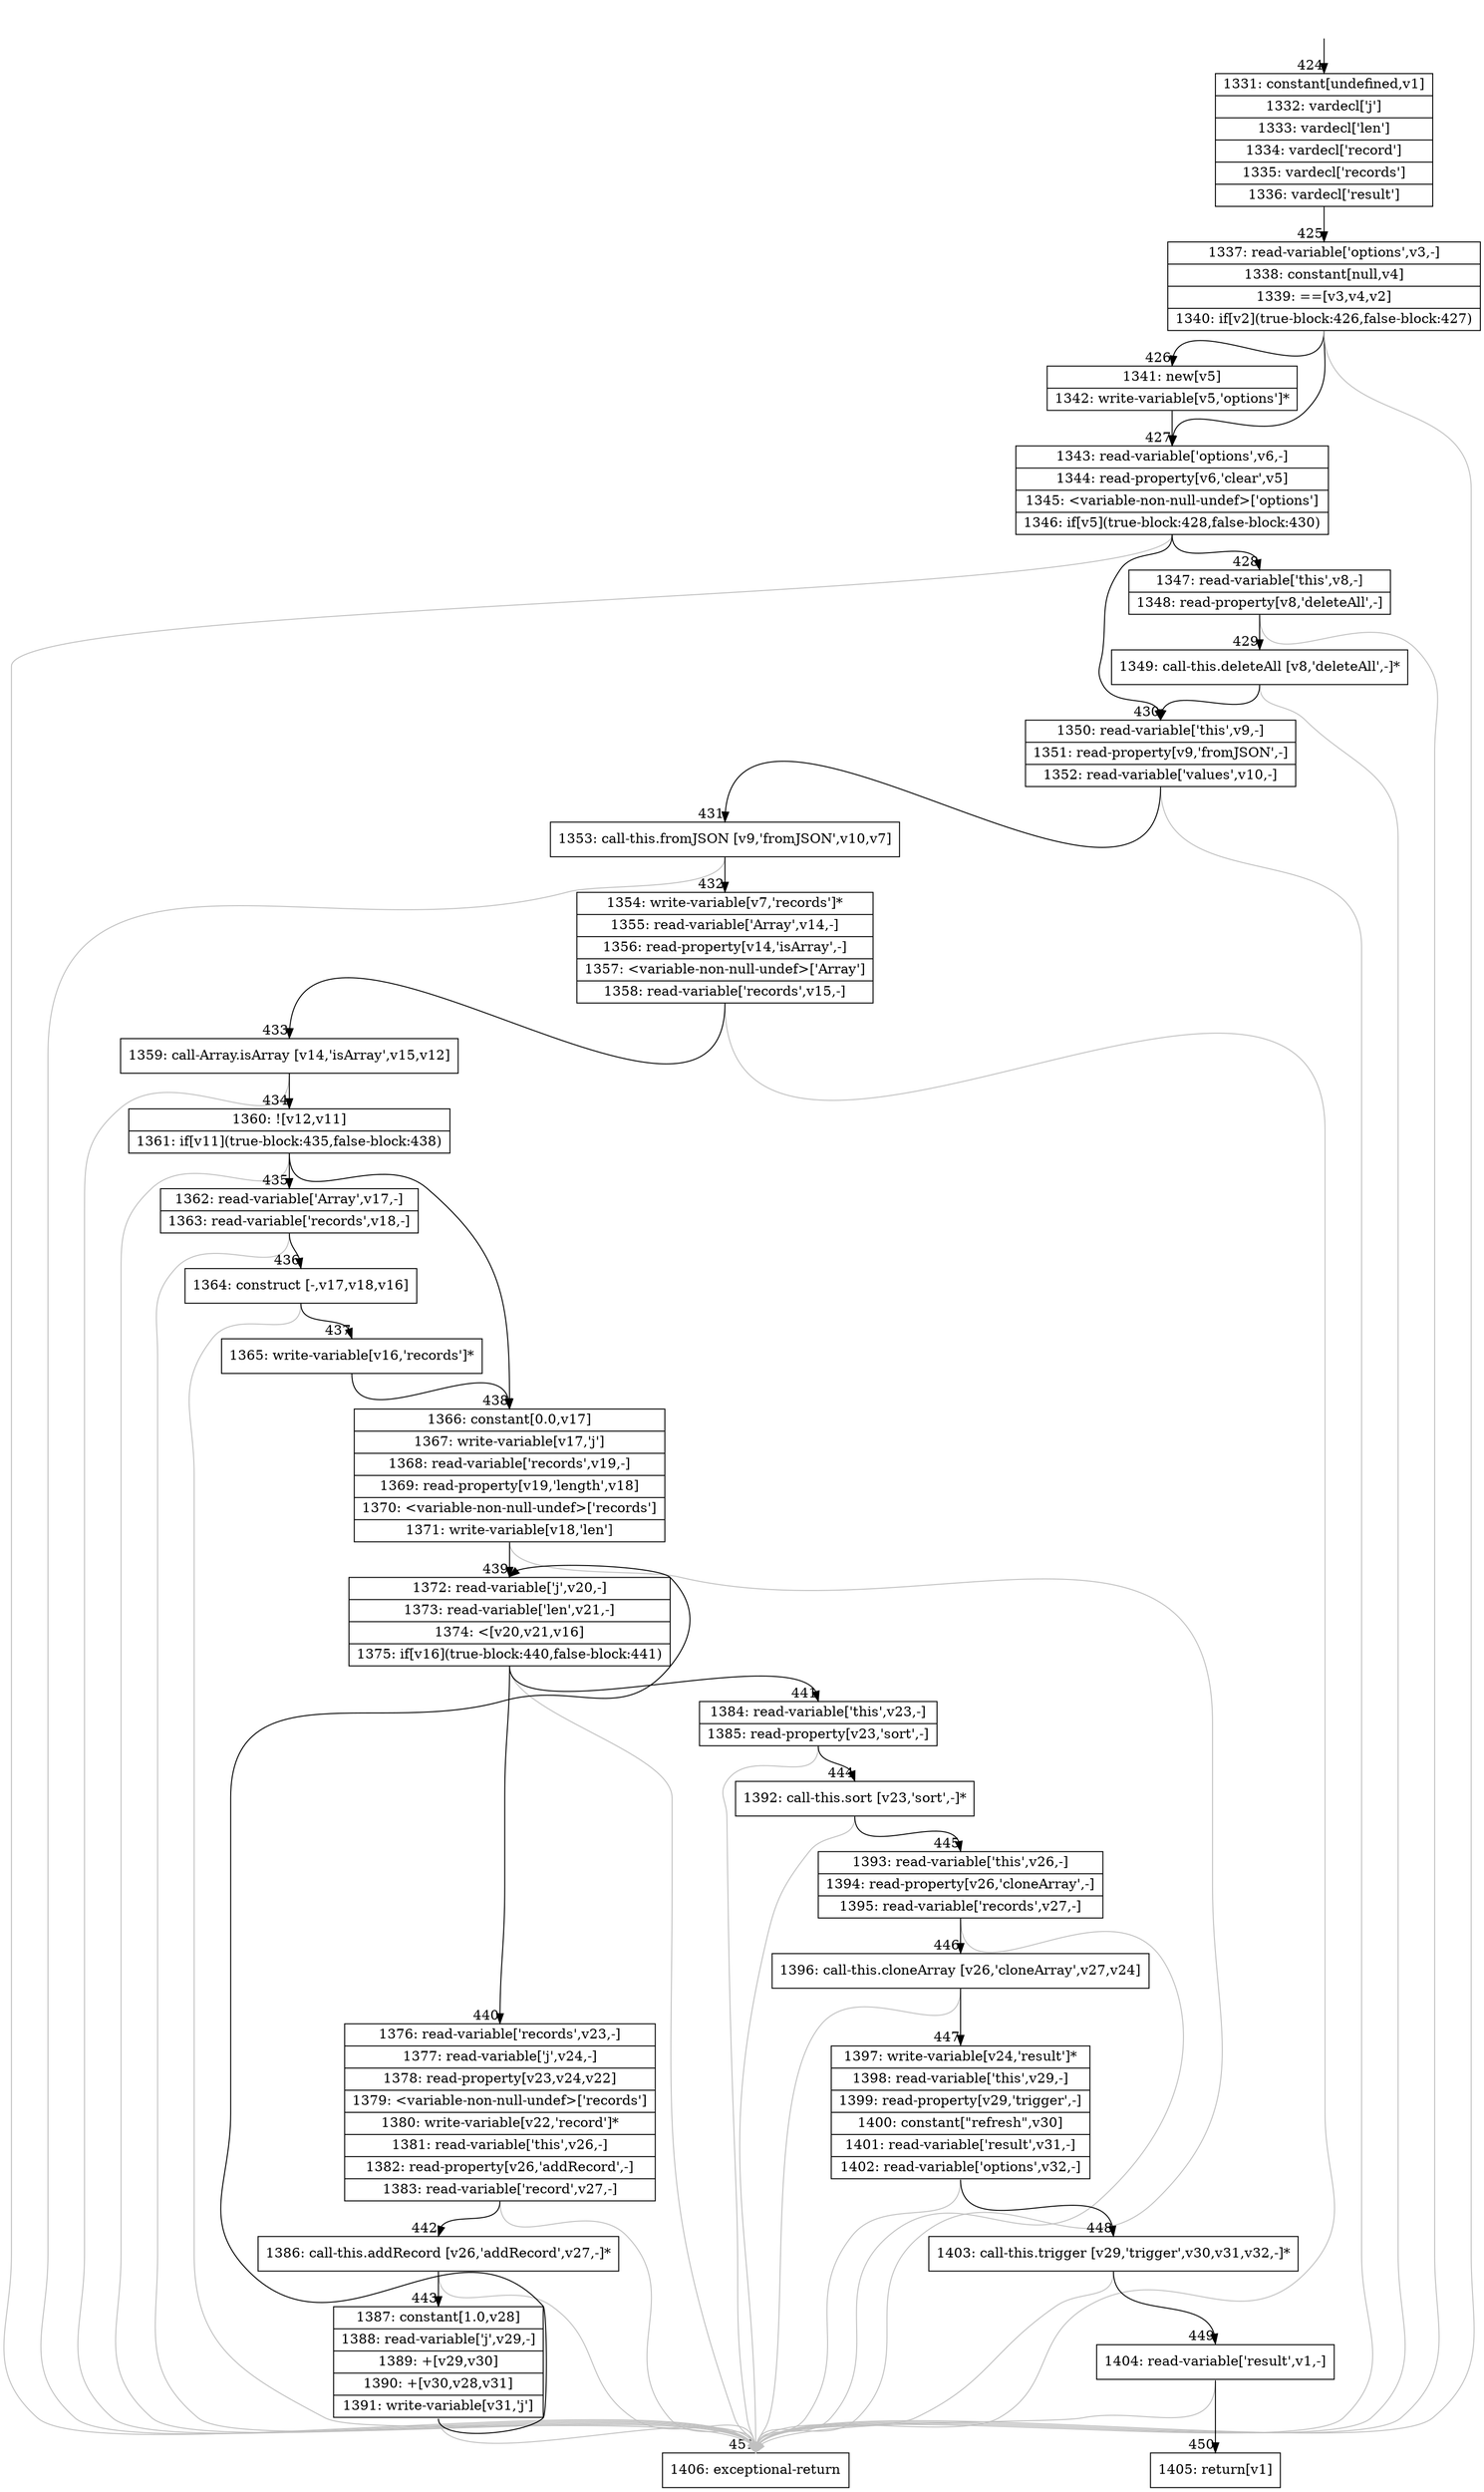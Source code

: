 digraph {
rankdir="TD"
BB_entry36[shape=none,label=""];
BB_entry36 -> BB424 [tailport=s, headport=n, headlabel="    424"]
BB424 [shape=record label="{1331: constant[undefined,v1]|1332: vardecl['j']|1333: vardecl['len']|1334: vardecl['record']|1335: vardecl['records']|1336: vardecl['result']}" ] 
BB424 -> BB425 [tailport=s, headport=n, headlabel="      425"]
BB425 [shape=record label="{1337: read-variable['options',v3,-]|1338: constant[null,v4]|1339: ==[v3,v4,v2]|1340: if[v2](true-block:426,false-block:427)}" ] 
BB425 -> BB426 [tailport=s, headport=n, headlabel="      426"]
BB425 -> BB427 [tailport=s, headport=n, headlabel="      427"]
BB425 -> BB451 [tailport=s, headport=n, color=gray, headlabel="      451"]
BB426 [shape=record label="{1341: new[v5]|1342: write-variable[v5,'options']*}" ] 
BB426 -> BB427 [tailport=s, headport=n]
BB427 [shape=record label="{1343: read-variable['options',v6,-]|1344: read-property[v6,'clear',v5]|1345: \<variable-non-null-undef\>['options']|1346: if[v5](true-block:428,false-block:430)}" ] 
BB427 -> BB428 [tailport=s, headport=n, headlabel="      428"]
BB427 -> BB430 [tailport=s, headport=n, headlabel="      430"]
BB427 -> BB451 [tailport=s, headport=n, color=gray]
BB428 [shape=record label="{1347: read-variable['this',v8,-]|1348: read-property[v8,'deleteAll',-]}" ] 
BB428 -> BB429 [tailport=s, headport=n, headlabel="      429"]
BB428 -> BB451 [tailport=s, headport=n, color=gray]
BB429 [shape=record label="{1349: call-this.deleteAll [v8,'deleteAll',-]*}" ] 
BB429 -> BB430 [tailport=s, headport=n]
BB429 -> BB451 [tailport=s, headport=n, color=gray]
BB430 [shape=record label="{1350: read-variable['this',v9,-]|1351: read-property[v9,'fromJSON',-]|1352: read-variable['values',v10,-]}" ] 
BB430 -> BB431 [tailport=s, headport=n, headlabel="      431"]
BB430 -> BB451 [tailport=s, headport=n, color=gray]
BB431 [shape=record label="{1353: call-this.fromJSON [v9,'fromJSON',v10,v7]}" ] 
BB431 -> BB432 [tailport=s, headport=n, headlabel="      432"]
BB431 -> BB451 [tailport=s, headport=n, color=gray]
BB432 [shape=record label="{1354: write-variable[v7,'records']*|1355: read-variable['Array',v14,-]|1356: read-property[v14,'isArray',-]|1357: \<variable-non-null-undef\>['Array']|1358: read-variable['records',v15,-]}" ] 
BB432 -> BB433 [tailport=s, headport=n, headlabel="      433"]
BB432 -> BB451 [tailport=s, headport=n, color=gray]
BB433 [shape=record label="{1359: call-Array.isArray [v14,'isArray',v15,v12]}" ] 
BB433 -> BB434 [tailport=s, headport=n, headlabel="      434"]
BB433 -> BB451 [tailport=s, headport=n, color=gray]
BB434 [shape=record label="{1360: ![v12,v11]|1361: if[v11](true-block:435,false-block:438)}" ] 
BB434 -> BB435 [tailport=s, headport=n, headlabel="      435"]
BB434 -> BB438 [tailport=s, headport=n, headlabel="      438"]
BB434 -> BB451 [tailport=s, headport=n, color=gray]
BB435 [shape=record label="{1362: read-variable['Array',v17,-]|1363: read-variable['records',v18,-]}" ] 
BB435 -> BB436 [tailport=s, headport=n, headlabel="      436"]
BB435 -> BB451 [tailport=s, headport=n, color=gray]
BB436 [shape=record label="{1364: construct [-,v17,v18,v16]}" ] 
BB436 -> BB437 [tailport=s, headport=n, headlabel="      437"]
BB436 -> BB451 [tailport=s, headport=n, color=gray]
BB437 [shape=record label="{1365: write-variable[v16,'records']*}" ] 
BB437 -> BB438 [tailport=s, headport=n]
BB438 [shape=record label="{1366: constant[0.0,v17]|1367: write-variable[v17,'j']|1368: read-variable['records',v19,-]|1369: read-property[v19,'length',v18]|1370: \<variable-non-null-undef\>['records']|1371: write-variable[v18,'len']}" ] 
BB438 -> BB439 [tailport=s, headport=n, headlabel="      439"]
BB438 -> BB451 [tailport=s, headport=n, color=gray]
BB439 [shape=record label="{1372: read-variable['j',v20,-]|1373: read-variable['len',v21,-]|1374: \<[v20,v21,v16]|1375: if[v16](true-block:440,false-block:441)}" ] 
BB439 -> BB440 [tailport=s, headport=n, headlabel="      440"]
BB439 -> BB441 [tailport=s, headport=n, headlabel="      441"]
BB439 -> BB451 [tailport=s, headport=n, color=gray]
BB440 [shape=record label="{1376: read-variable['records',v23,-]|1377: read-variable['j',v24,-]|1378: read-property[v23,v24,v22]|1379: \<variable-non-null-undef\>['records']|1380: write-variable[v22,'record']*|1381: read-variable['this',v26,-]|1382: read-property[v26,'addRecord',-]|1383: read-variable['record',v27,-]}" ] 
BB440 -> BB442 [tailport=s, headport=n, headlabel="      442"]
BB440 -> BB451 [tailport=s, headport=n, color=gray]
BB441 [shape=record label="{1384: read-variable['this',v23,-]|1385: read-property[v23,'sort',-]}" ] 
BB441 -> BB444 [tailport=s, headport=n, headlabel="      444"]
BB441 -> BB451 [tailport=s, headport=n, color=gray]
BB442 [shape=record label="{1386: call-this.addRecord [v26,'addRecord',v27,-]*}" ] 
BB442 -> BB443 [tailport=s, headport=n, headlabel="      443"]
BB442 -> BB451 [tailport=s, headport=n, color=gray]
BB443 [shape=record label="{1387: constant[1.0,v28]|1388: read-variable['j',v29,-]|1389: +[v29,v30]|1390: +[v30,v28,v31]|1391: write-variable[v31,'j']}" ] 
BB443 -> BB439 [tailport=s, headport=n]
BB443 -> BB451 [tailport=s, headport=n, color=gray]
BB444 [shape=record label="{1392: call-this.sort [v23,'sort',-]*}" ] 
BB444 -> BB445 [tailport=s, headport=n, headlabel="      445"]
BB444 -> BB451 [tailport=s, headport=n, color=gray]
BB445 [shape=record label="{1393: read-variable['this',v26,-]|1394: read-property[v26,'cloneArray',-]|1395: read-variable['records',v27,-]}" ] 
BB445 -> BB446 [tailport=s, headport=n, headlabel="      446"]
BB445 -> BB451 [tailport=s, headport=n, color=gray]
BB446 [shape=record label="{1396: call-this.cloneArray [v26,'cloneArray',v27,v24]}" ] 
BB446 -> BB447 [tailport=s, headport=n, headlabel="      447"]
BB446 -> BB451 [tailport=s, headport=n, color=gray]
BB447 [shape=record label="{1397: write-variable[v24,'result']*|1398: read-variable['this',v29,-]|1399: read-property[v29,'trigger',-]|1400: constant[\"refresh\",v30]|1401: read-variable['result',v31,-]|1402: read-variable['options',v32,-]}" ] 
BB447 -> BB448 [tailport=s, headport=n, headlabel="      448"]
BB447 -> BB451 [tailport=s, headport=n, color=gray]
BB448 [shape=record label="{1403: call-this.trigger [v29,'trigger',v30,v31,v32,-]*}" ] 
BB448 -> BB449 [tailport=s, headport=n, headlabel="      449"]
BB448 -> BB451 [tailport=s, headport=n, color=gray]
BB449 [shape=record label="{1404: read-variable['result',v1,-]}" ] 
BB449 -> BB450 [tailport=s, headport=n, headlabel="      450"]
BB449 -> BB451 [tailport=s, headport=n, color=gray]
BB450 [shape=record label="{1405: return[v1]}" ] 
BB451 [shape=record label="{1406: exceptional-return}" ] 
//#$~ 370
}
